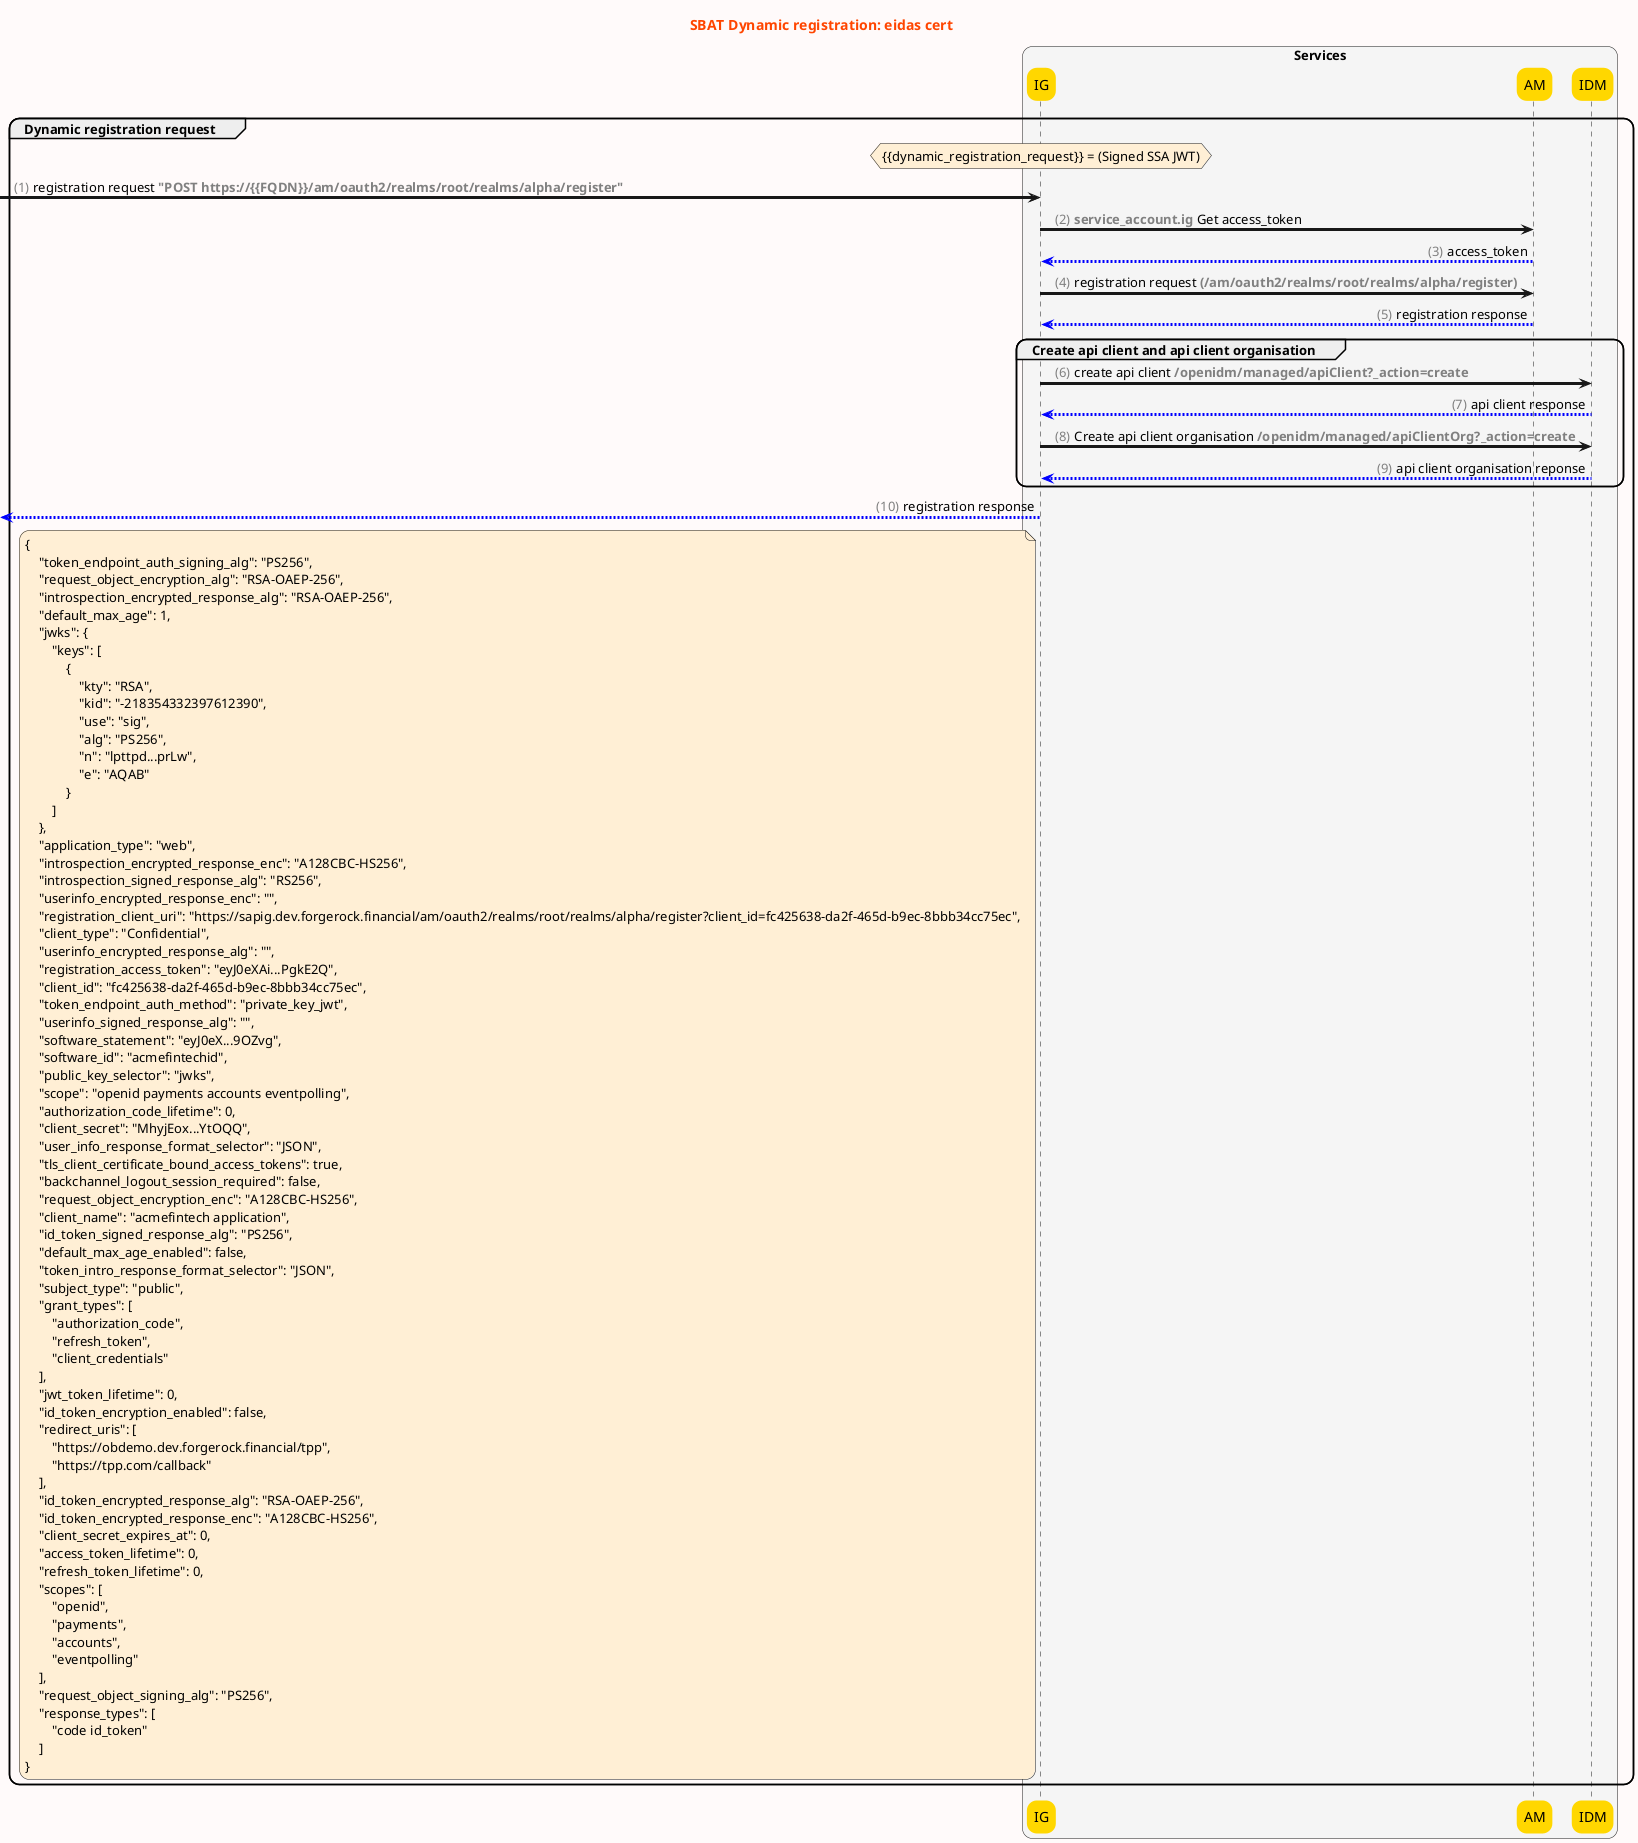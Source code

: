 @startuml
title <font color=orangered>SBAT Dynamic registration: eidas cert
' config '
skinparam backgroundColor #snow
skinparam sequenceArrowThickness 3
skinparam roundcorner 20
skinparam sequenceMessageAlign direction
skinparam sequence {
    ParticipantBorderColor gold
}
box "Services" #whitesmoke
    participant IG #gold
    participant AM #gold
    participant IDM #gold
end box

autonumber "<font color=grey>  (##)"

group Dynamic registration request
    hnote over IG #papayawhip
    {{dynamic_registration_request}} = (Signed SSA JWT)
    end hnote
    [-> IG: registration request **<font color=grey>"POST https://{{FQDN}}/am/oauth2/realms/root/realms/alpha/register"</font>**
    IG -> AM: **<font color=grey>service_account.ig</font>** Get access_token
    AM -[#0000FF]-> IG: access_token
    IG -> AM: registration request **<font color=grey>(/am/oauth2/realms/root/realms/alpha/register)</font>**
    AM -[#0000FF]-> IG: registration response
    group Create api client and api client organisation
        IG -> IDM: create api client **<font color=grey>/openidm/managed/apiClient?_action=create</font>**
        IDM -[#0000FF]-> IG: api client response
        IG -> IDM: Create api client organisation **<font color=grey>/openidm/managed/apiClientOrg?_action=create</font>**
        IDM -[#0000FF]-> IG: api client organisation reponse
    end group
    IG -[#0000FF]->[: registration response
    note left of IG #papayawhip
    {
        "token_endpoint_auth_signing_alg": "PS256",
        "request_object_encryption_alg": "RSA-OAEP-256",
        "introspection_encrypted_response_alg": "RSA-OAEP-256",
        "default_max_age": 1,
        "jwks": {
            "keys": [
                {
                    "kty": "RSA",
                    "kid": "-218354332397612390",
                    "use": "sig",
                    "alg": "PS256",
                    "n": "lpttpd...prLw",
                    "e": "AQAB"
                }
            ]
        },
        "application_type": "web",
        "introspection_encrypted_response_enc": "A128CBC-HS256",
        "introspection_signed_response_alg": "RS256",
        "userinfo_encrypted_response_enc": "",
        "registration_client_uri": "https://sapig.dev.forgerock.financial/am/oauth2/realms/root/realms/alpha/register?client_id=fc425638-da2f-465d-b9ec-8bbb34cc75ec",
        "client_type": "Confidential",
        "userinfo_encrypted_response_alg": "",
        "registration_access_token": "eyJ0eXAi...PgkE2Q",
        "client_id": "fc425638-da2f-465d-b9ec-8bbb34cc75ec",
        "token_endpoint_auth_method": "private_key_jwt",
        "userinfo_signed_response_alg": "",
        "software_statement": "eyJ0eX...9OZvg",
        "software_id": "acmefintechid",
        "public_key_selector": "jwks",
        "scope": "openid payments accounts eventpolling",
        "authorization_code_lifetime": 0,
        "client_secret": "MhyjEox...YtOQQ",
        "user_info_response_format_selector": "JSON",
        "tls_client_certificate_bound_access_tokens": true,
        "backchannel_logout_session_required": false,
        "request_object_encryption_enc": "A128CBC-HS256",
        "client_name": "acmefintech application",
        "id_token_signed_response_alg": "PS256",
        "default_max_age_enabled": false,
        "token_intro_response_format_selector": "JSON",
        "subject_type": "public",
        "grant_types": [
            "authorization_code",
            "refresh_token",
            "client_credentials"
        ],
        "jwt_token_lifetime": 0,
        "id_token_encryption_enabled": false,
        "redirect_uris": [
            "https://obdemo.dev.forgerock.financial/tpp",
            "https://tpp.com/callback"
        ],
        "id_token_encrypted_response_alg": "RSA-OAEP-256",
        "id_token_encrypted_response_enc": "A128CBC-HS256",
        "client_secret_expires_at": 0,
        "access_token_lifetime": 0,
        "refresh_token_lifetime": 0,
        "scopes": [
            "openid",
            "payments",
            "accounts",
            "eventpolling"
        ],
        "request_object_signing_alg": "PS256",
        "response_types": [
            "code id_token"
        ]
    }
    end note
end group
@enduml
